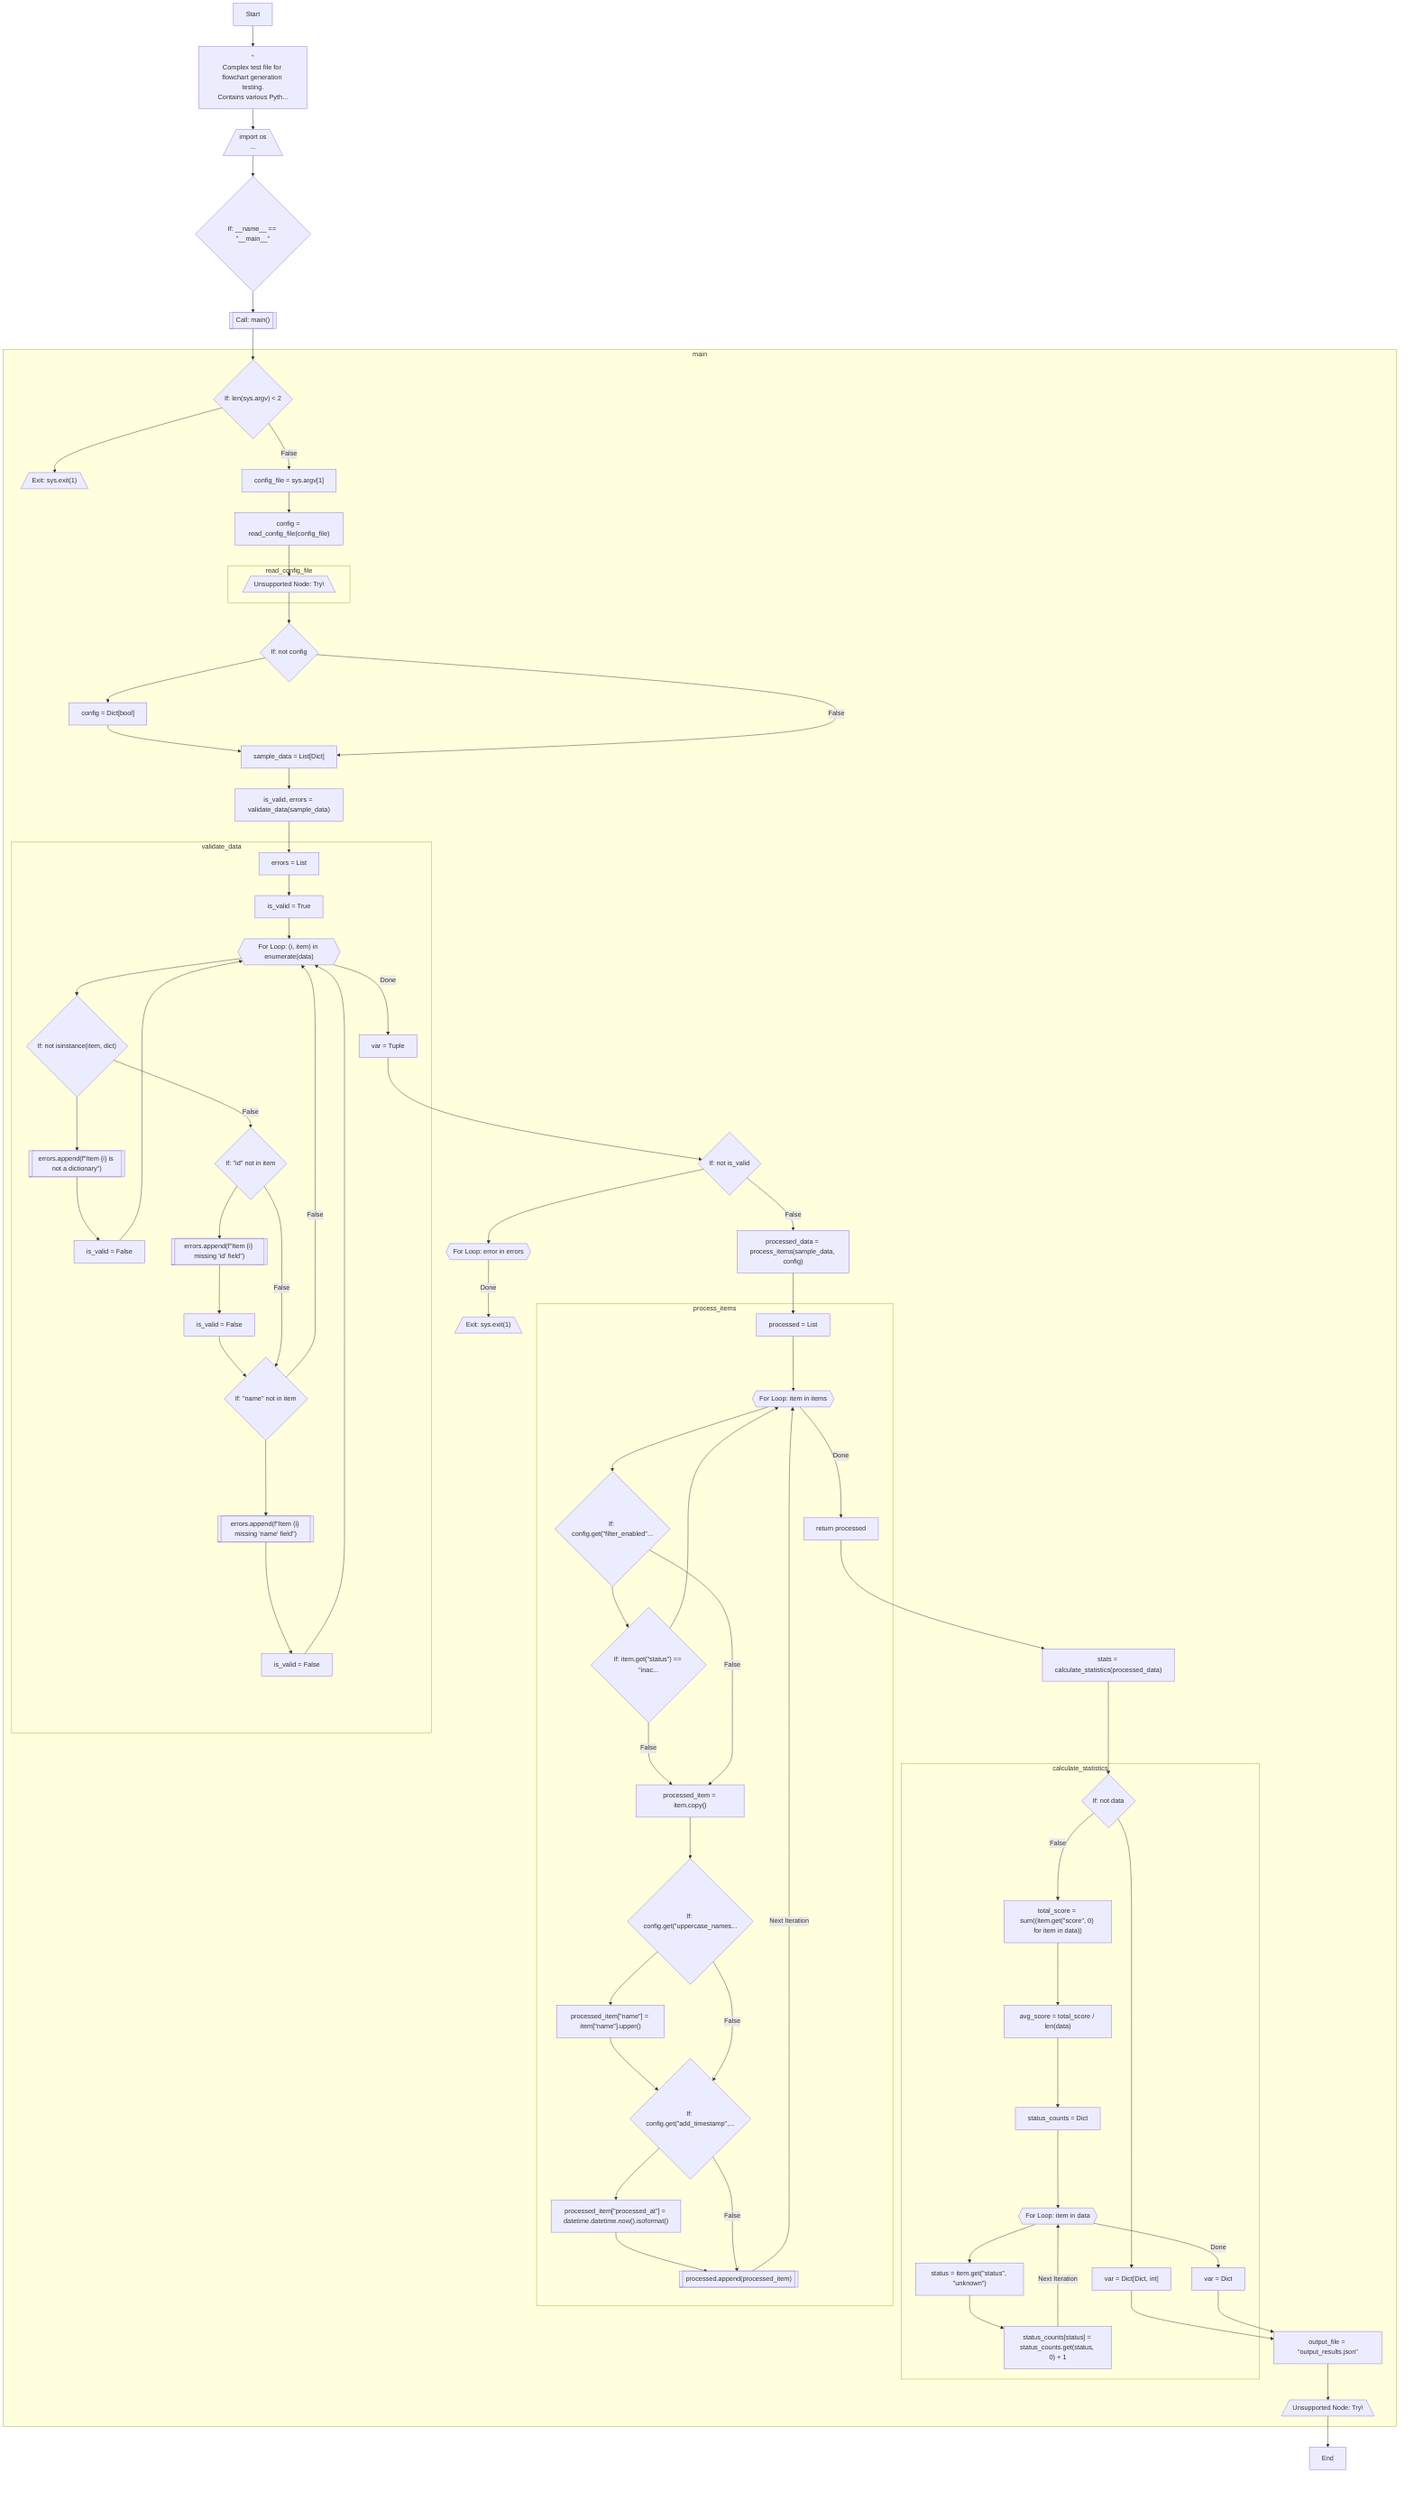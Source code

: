 graph TD
	start1[Start]
	end2[End]
	expr3["#quot;\nComplex test file for flowchart generation testing.\nContains various Pyth..."]
	import4[/"import os
..."\]
	if_cond5{"If: __name__ == #quot;__main__#quot;"}
	call_main7[["Call: main()"]]
	if_cond9{"If: len(sys.argv) < 2"}
	exit_function11[/"Exit: sys.exit(1)"\]
	assign12["config_file = sys.argv[1]"]
	assign13["config = read_config_file(config_file)"]
	unsupported15[/"Unsupported Node: Try\"\]
	if_cond16{"If: not config"}
	assign18["config = Dict[bool]"]
	assign19["sample_data = List[Dict]"]
	assign20["is_valid, errors = validate_data(sample_data)"]
	assign22["errors = List"]
	assign23["is_valid = True"]
	for_loop24{{"For Loop: (i, item) in enumerate(data)"}}
	if_cond26{"If: not isinstance(item, dict)"}
	expr28[["errors.append(f#quot;Item {i} is not a dictionary#quot;)"]]
	assign29["is_valid = False"]
	if_cond30{"If: #quot;id#quot; not in item"}
	expr32[["errors.append(f#quot;Item {i} missing 'id' field#quot;)"]]
	assign33["is_valid = False"]
	if_cond34{"If: #quot;name#quot; not in item"}
	expr36[["errors.append(f#quot;Item {i} missing 'name' field#quot;)"]]
	assign37["is_valid = False"]
	return38["var = Tuple"]
	if_cond39{"If: not is_valid"}
	for_loop41{{"For Loop: error in errors"}}
	exit_function43[/"Exit: sys.exit(1)"\]
	assign44["processed_data = process_items(sample_data, config)"]
	assign46["processed = List"]
	for_loop47{{"For Loop: item in items"}}
	if_cond49{"If: config.get(#quot;filter_enabled#quot;..."}
	if_cond51{"If: item.get(#quot;status#quot;) == #quot;inac..."}
	assign53["processed_item = item.copy()"]
	if_cond54{"If: config.get(#quot;uppercase_names..."}
	assign56["processed_item[#quot;name#quot;] = item[#quot;name#quot;].upper()"]
	if_cond57{"If: config.get(#quot;add_timestamp#quot;,..."}
	assign59["processed_item[#quot;processed_at#quot;] = datetime.datetime.now().isoformat()"]
	expr60[["processed.append(processed_item)"]]
	return61["return processed"]
	assign62["stats = calculate_statistics(processed_data)"]
	if_cond64{"If: not data"}
	return66["var = Dict[Dict, int]"]
	assign67["total_score = sum((item.get(#quot;score#quot;, 0) for item in data))"]
	assign68["avg_score = total_score / len(data)"]
	assign69["status_counts = Dict"]
	for_loop70{{"For Loop: item in data"}}
	assign72["status = item.get(#quot;status#quot;, #quot;unknown#quot;)"]
	assign73["status_counts[status] = status_counts.get(status, 0) + 1"]
	return74["var = Dict"]
	assign75["output_file = #quot;output_results.json#quot;"]
	unsupported76[/"Unsupported Node: Try\"\]
    subgraph main
        if_cond9
        exit_function11
        assign12
        assign13
        if_cond16
        assign18
        assign19
        assign20
        if_cond39
        for_loop41
        exit_function43
        assign44
        assign62
        assign75
        unsupported76
        subgraph calculate_statistics
            if_cond64
            return66
            assign67
            assign68
            assign69
            for_loop70
            assign72
            assign73
            return74
        end
        subgraph process_items
            assign46
            for_loop47
            if_cond49
            if_cond51
            assign53
            if_cond54
            assign56
            if_cond57
            assign59
            expr60
            return61
        end
        subgraph read_config_file
            unsupported15
        end
        subgraph validate_data
            assign22
            assign23
            for_loop24
            if_cond26
            expr28
            assign29
            if_cond30
            expr32
            assign33
            if_cond34
            expr36
            assign37
            return38
        end
    end
	start1 --> expr3
	expr3 --> import4
	import4 --> if_cond5
	if_cond5 --> call_main7
	call_main7 --> if_cond9
	if_cond9 --> exit_function11
	if_cond9 -->|False| assign12
	assign12 --> assign13
	assign13 --> unsupported15
	unsupported15 --> if_cond16
	if_cond16 --> assign18
	assign18 --> assign19
	if_cond16 -->|False| assign19
	assign19 --> assign20
	assign20 --> assign22
	assign22 --> assign23
	assign23 --> for_loop24
	for_loop24 --> if_cond26
	if_cond26 --> expr28
	expr28 --> assign29
	assign29 --> for_loop24
	if_cond26 -->|False| if_cond30
	if_cond30 --> expr32
	expr32 --> assign33
	assign33 --> if_cond34
	if_cond30 -->|False| if_cond34
	if_cond34 --> expr36
	expr36 --> assign37
	assign37 --> for_loop24
	if_cond34 -->|False| for_loop24
	for_loop24 -->|Done| return38
	return38 --> if_cond39
	if_cond39 --> for_loop41
	for_loop41 -->|Done| exit_function43
	if_cond39 -->|False| assign44
	assign44 --> assign46
	assign46 --> for_loop47
	for_loop47 --> if_cond49
	if_cond49 --> if_cond51
	if_cond51 --> for_loop47
	if_cond51 -->|False| assign53
	if_cond49 -->|False| assign53
	assign53 --> if_cond54
	if_cond54 --> assign56
	assign56 --> if_cond57
	if_cond54 -->|False| if_cond57
	if_cond57 --> assign59
	assign59 --> expr60
	if_cond57 -->|False| expr60
	expr60 -->|Next Iteration| for_loop47
	for_loop47 -->|Done| return61
	return61 --> assign62
	assign62 --> if_cond64
	if_cond64 --> return66
	return66 --> assign75
	if_cond64 -->|False| assign67
	assign67 --> assign68
	assign68 --> assign69
	assign69 --> for_loop70
	for_loop70 --> assign72
	assign72 --> assign73
	assign73 -->|Next Iteration| for_loop70
	for_loop70 -->|Done| return74
	return74 --> assign75
	assign75 --> unsupported76
	unsupported76 --> end2
click if_cond9 setClickedNode
click exit_function11 setClickedNode
click assign12 setClickedNode
click assign13 setClickedNode
click unsupported15 setClickedNode
click if_cond16 setClickedNode
click assign18 setClickedNode
click assign19 setClickedNode
click assign20 setClickedNode
click assign22 setClickedNode
click assign23 setClickedNode
click for_loop24 setClickedNode
click if_cond26 setClickedNode
click expr28 setClickedNode
click assign29 setClickedNode
click if_cond30 setClickedNode
click expr32 setClickedNode
click assign33 setClickedNode
click if_cond34 setClickedNode
click expr36 setClickedNode
click assign37 setClickedNode
click return38 setClickedNode
click if_cond39 setClickedNode
click for_loop41 setClickedNode
click exit_function43 setClickedNode
click assign44 setClickedNode
click assign46 setClickedNode
click for_loop47 setClickedNode
click if_cond49 setClickedNode
click if_cond51 setClickedNode
click assign53 setClickedNode
click if_cond54 setClickedNode
click assign56 setClickedNode
click if_cond57 setClickedNode
click assign59 setClickedNode
click expr60 setClickedNode
click return61 setClickedNode
click assign62 setClickedNode
click if_cond64 setClickedNode
click return66 setClickedNode
click assign67 setClickedNode
click assign68 setClickedNode
click assign69 setClickedNode
click for_loop70 setClickedNode
click assign72 setClickedNode
click assign73 setClickedNode
click return74 setClickedNode
click assign75 setClickedNode
click unsupported76 setClickedNode